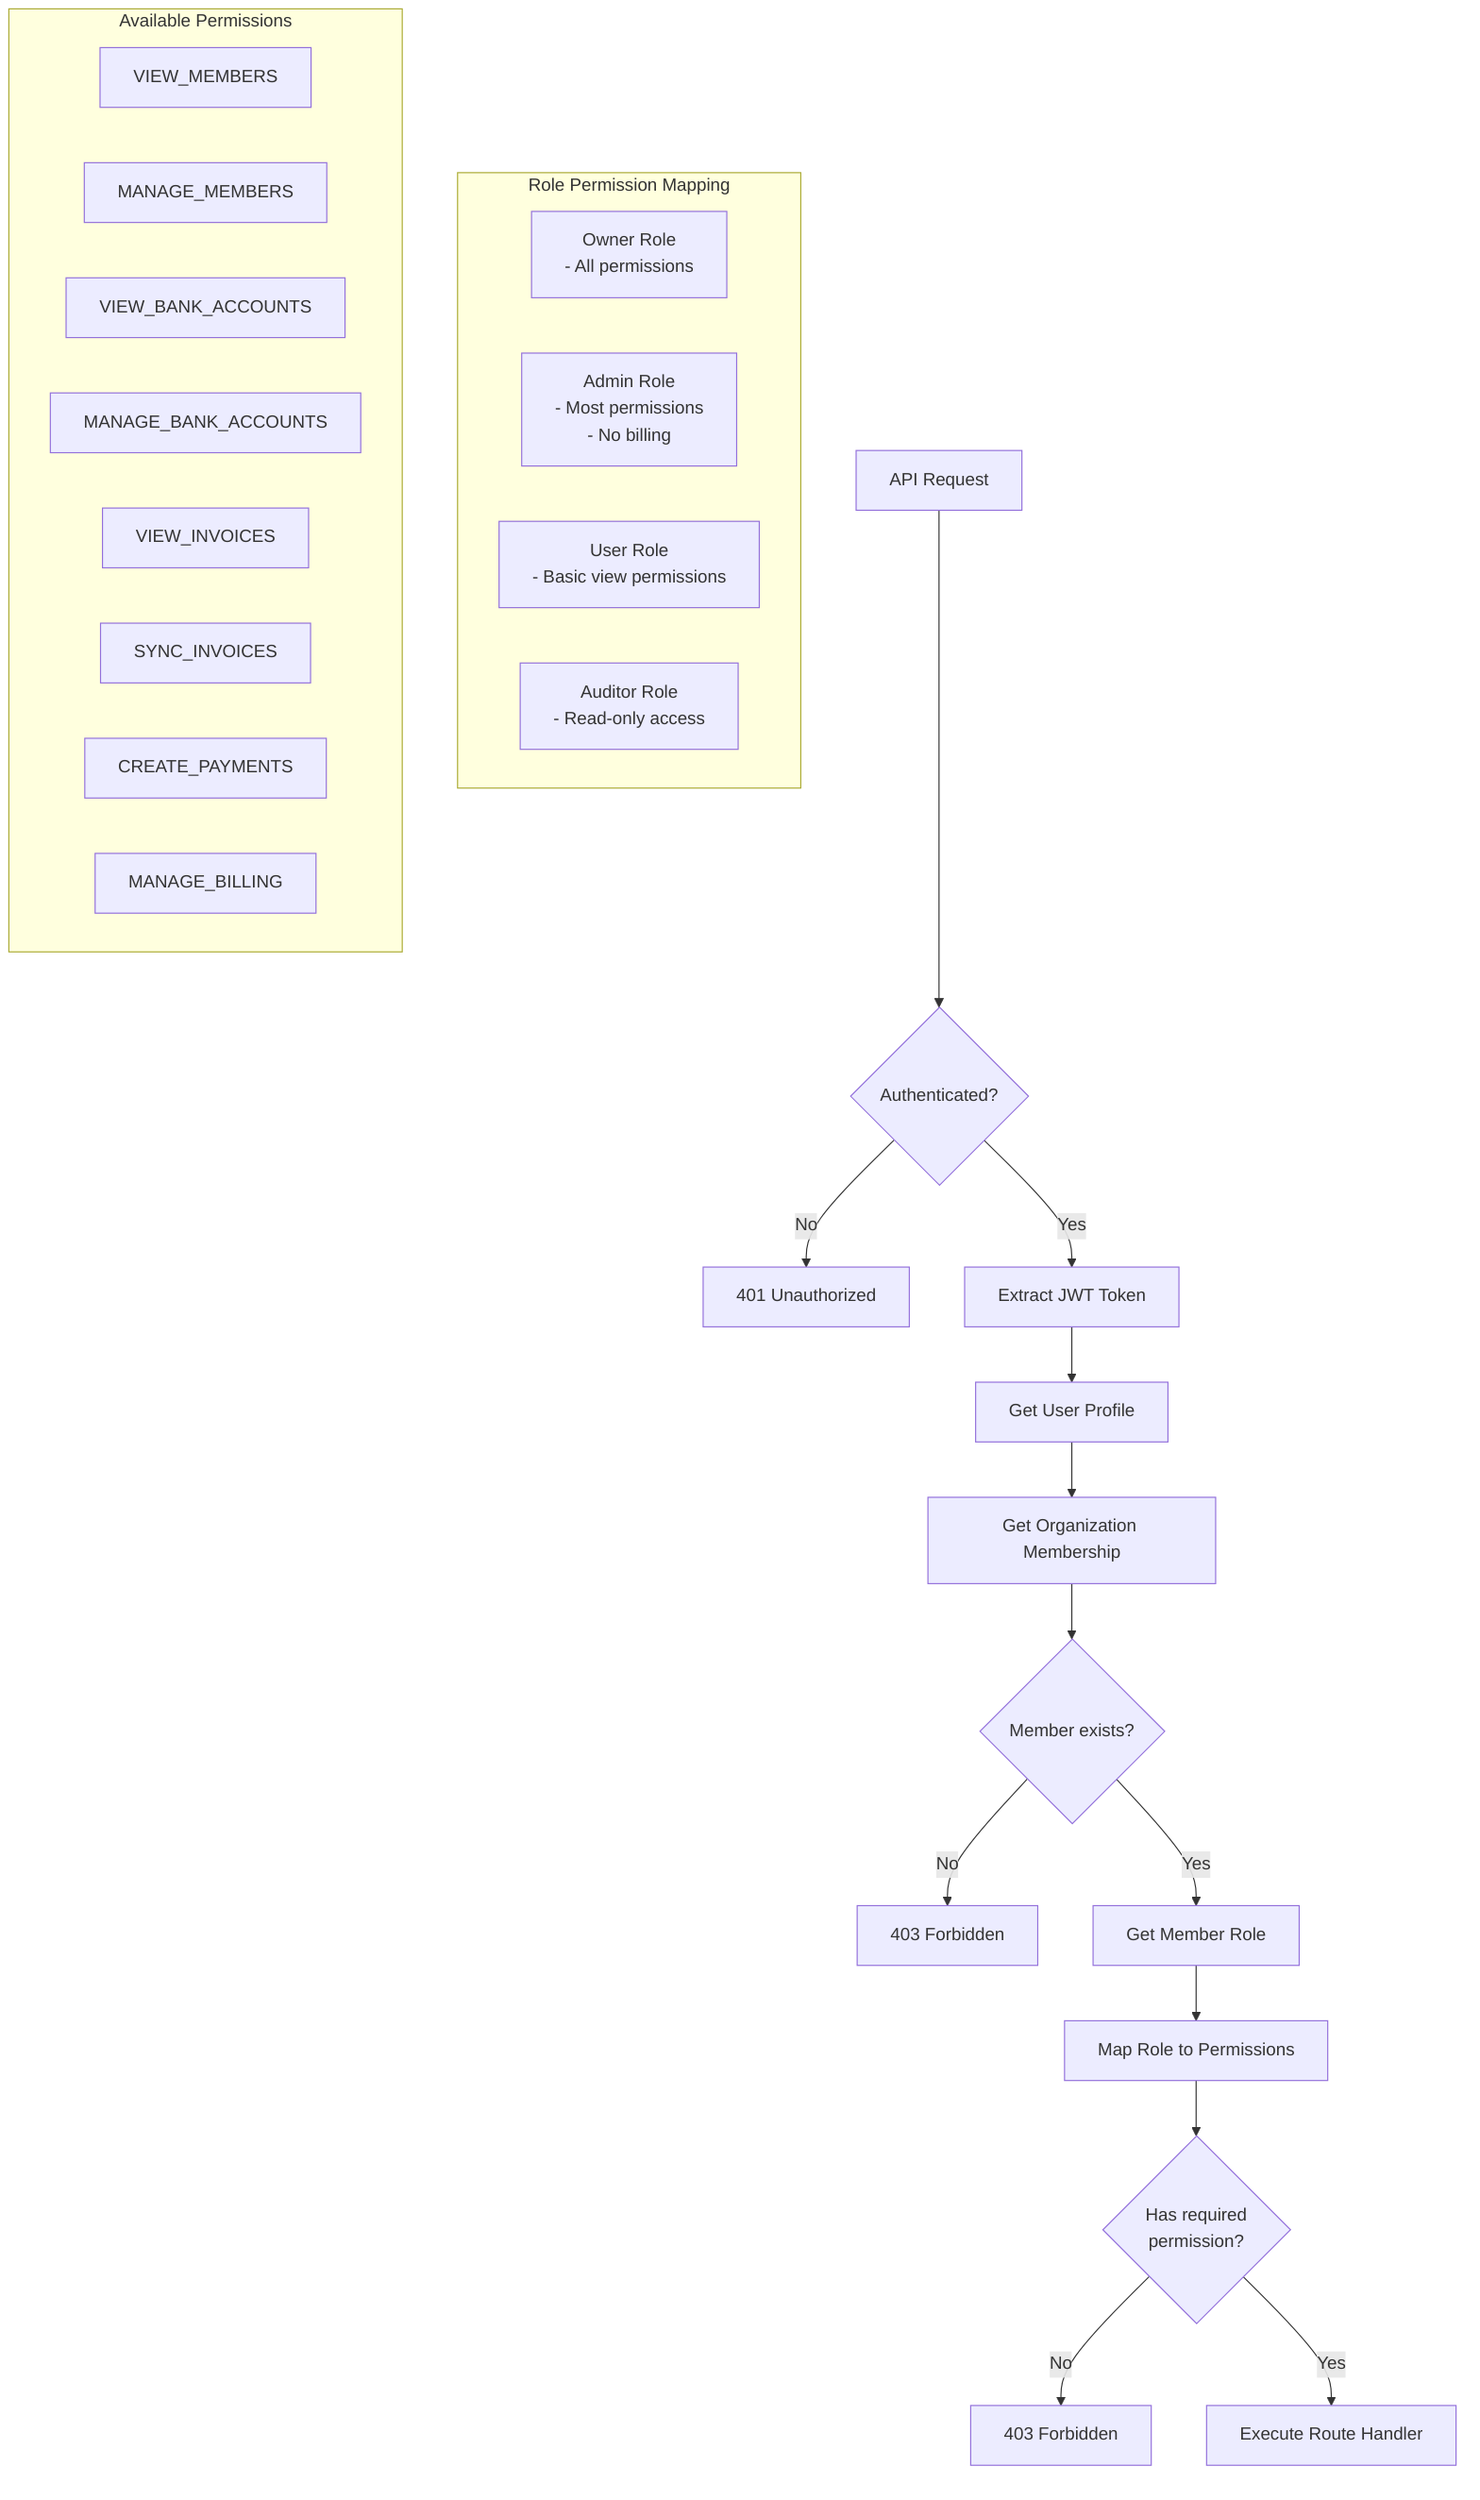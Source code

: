 flowchart TD
    A[API Request] --> B{Authenticated?}
    B -->|No| C[401 Unauthorized]
    B -->|Yes| D[Extract JWT Token]
    
    D --> E[Get User Profile]
    E --> F[Get Organization Membership]
    
    F --> G{Member exists?}
    G -->|No| H[403 Forbidden]
    G -->|Yes| I[Get Member Role]
    
    I --> J[Map Role to Permissions]
    
    J --> K{Has required<br/>permission?}
    K -->|No| L[403 Forbidden]
    K -->|Yes| M[Execute Route Handler]
    
    subgraph "Role Permission Mapping"
        OWNER[Owner Role<br/>- All permissions]
        ADMIN[Admin Role<br/>- Most permissions<br/>- No billing]
        USER[User Role<br/>- Basic view permissions]
        AUDITOR[Auditor Role<br/>- Read-only access]
    end
    
    subgraph "Available Permissions"
        P1[VIEW_MEMBERS]
        P2[MANAGE_MEMBERS]
        P3[VIEW_BANK_ACCOUNTS]
        P4[MANAGE_BANK_ACCOUNTS]
        P5[VIEW_INVOICES]
        P6[SYNC_INVOICES]
        P7[CREATE_PAYMENTS]
        P8[MANAGE_BILLING]
    end